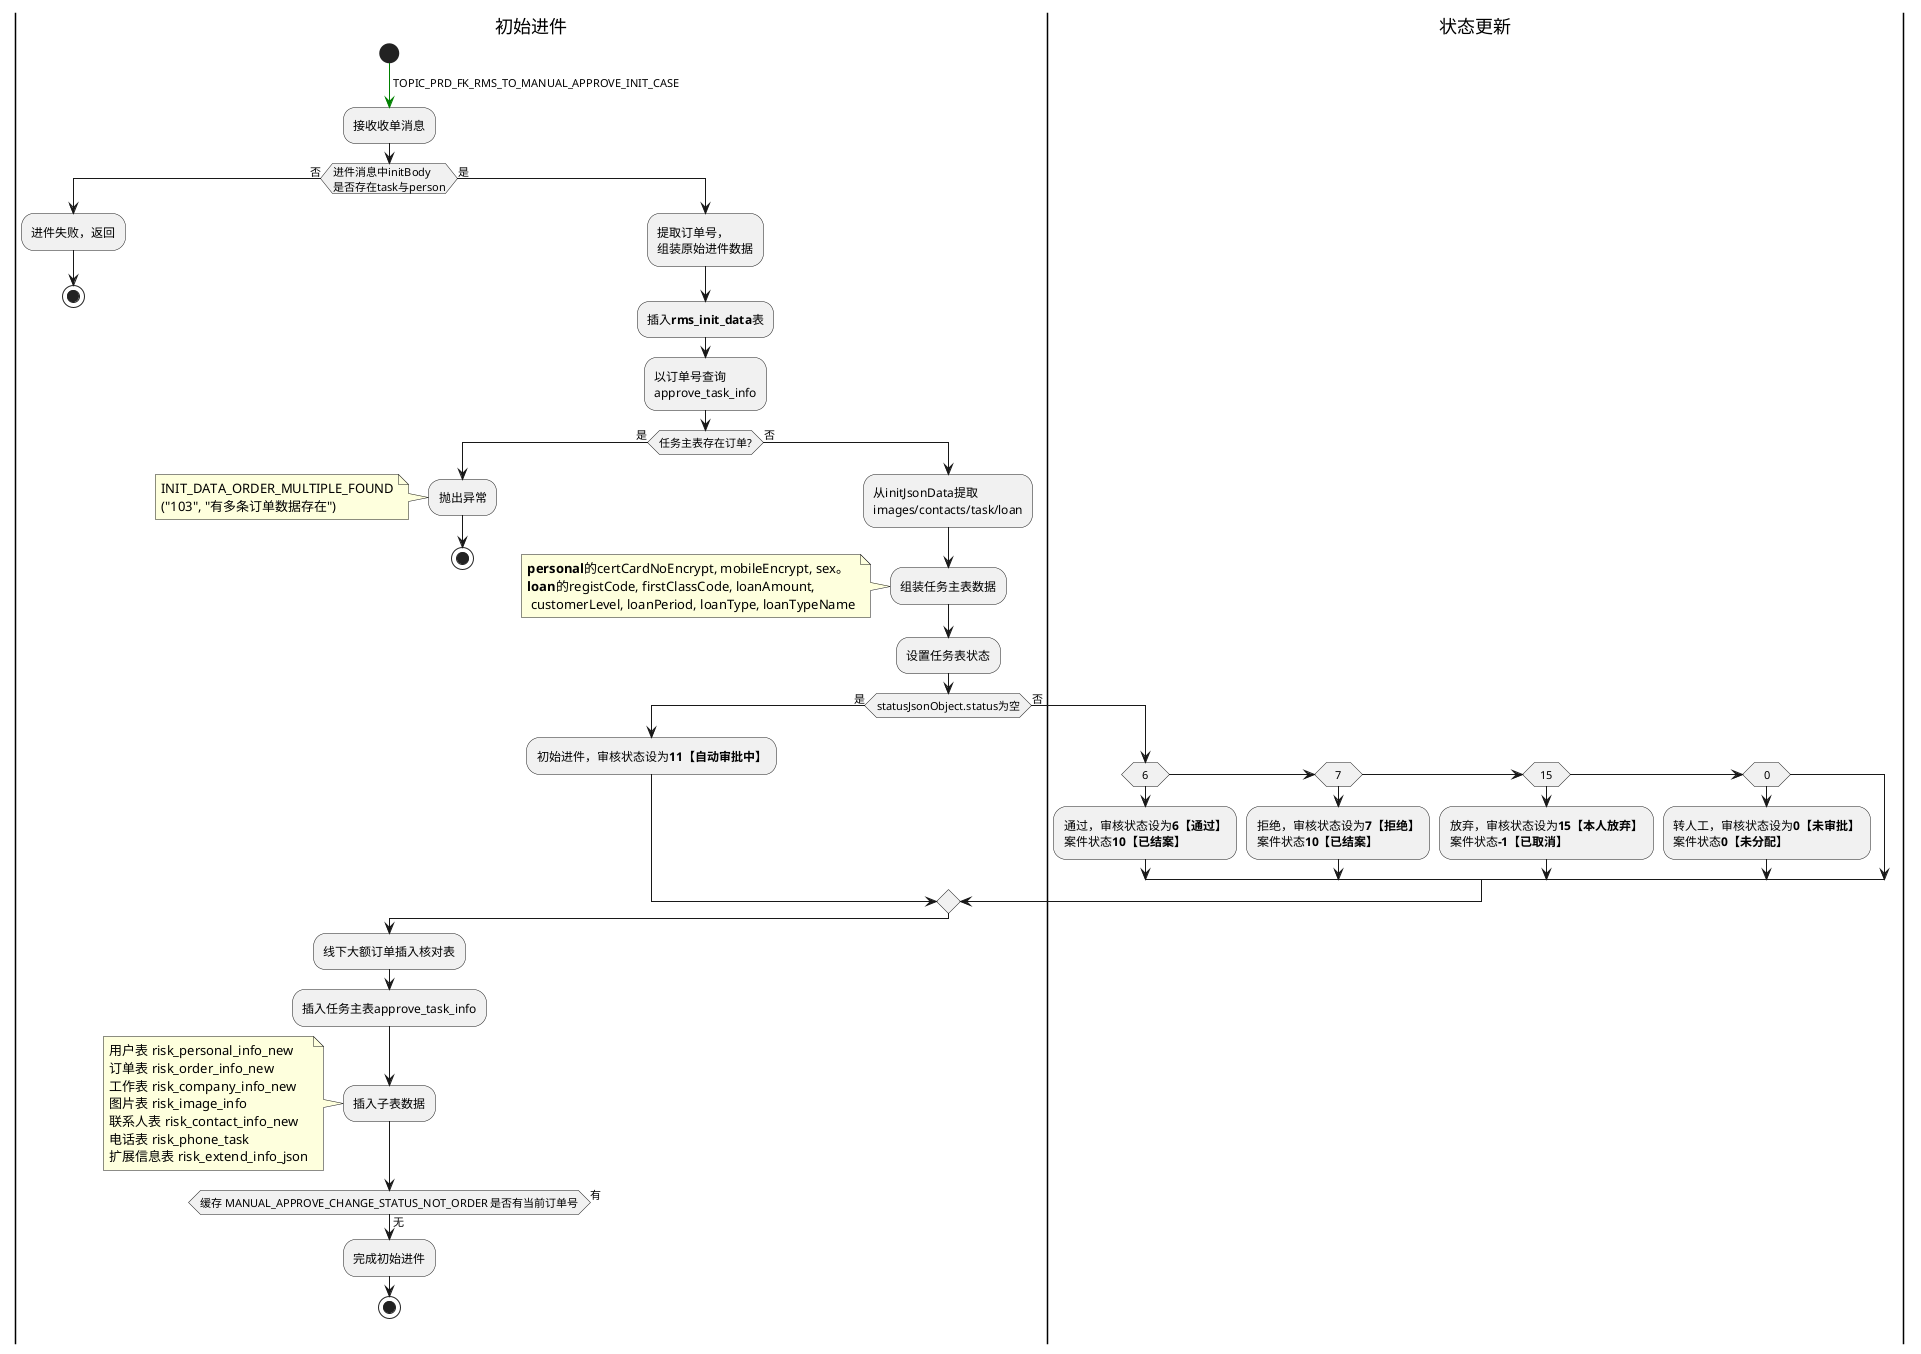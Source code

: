 @startuml

|初始进件|
start
-[#green]->TOPIC_PRD_FK_RMS_TO_MANUAL_APPROVE_INIT_CASE;
:接收收单消息;
if (进件消息中initBody\n是否存在task与person) then (否)
	:进件失败，返回;
stop
else (是)
:提取订单号，\n组装原始进件数据;
	:插入<b>rms_init_data</b>表;
	:以订单号查询\napprove_task_info;
	if (任务主表存在订单?) then (是)
		:抛出异常;
		note left:INIT_DATA_ORDER_MULTIPLE_FOUND\n("103", "有多条订单数据存在")
		stop
		else (否)
		:从initJsonData提取
		images/contacts/task/loan;
		:组装任务主表数据;
			note left
			<b>personal</b>的certCardNoEncrypt, mobileEncrypt, sex。
			<b>loan</b>的registCode, firstClassCode, loanAmount,
			 customerLevel, loanPeriod, loanType, loanTypeName
			end note
		:设置任务表状态;
		if (statusJsonObject.status为空) then (是)
			:初始进件，审核状态设为<b>11【自动审批中】;
		|状态更新|
		else (否)
			if (6)
			:通过，审核状态设为<b>6【通过】\n案件状态<b>10【已结案】;
			elseif (7)
			:拒绝，审核状态设为<b>7【拒绝】\n案件状态<b>10【已结案】;
			elseif (15)
			:放弃，审核状态设为<b>15【本人放弃】\n案件状态<b>-1【已取消】;
			elseif (0)
			:转人工，审核状态设为<b>0【未审批】\n案件状态<b>0【未分配】;
			endif
		endif
	endif
|初始进件|
endif
:线下大额订单插入核对表;
:插入任务主表approve_task_info;
:插入子表数据;
note left
用户表 risk_personal_info_new
订单表 risk_order_info_new
工作表 risk_company_info_new
图片表 risk_image_info
联系人表 risk_contact_info_new
电话表 risk_phone_task
扩展信息表 risk_extend_info_json
end note
if (缓存 MANUAL_APPROVE_CHANGE_STATUS_NOT_ORDER 是否有当前订单号) then (无)
:完成初始进件;
stop
		|状态更新|
else (有)
end
@enduml